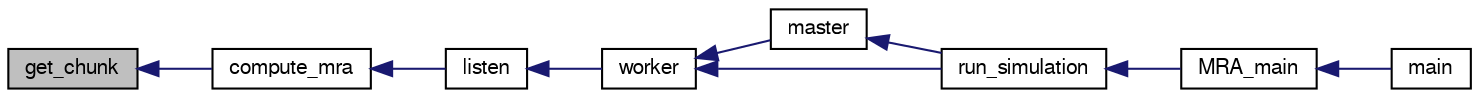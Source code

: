digraph G
{
  edge [fontname="FreeSans",fontsize="10",labelfontname="FreeSans",labelfontsize="10"];
  node [fontname="FreeSans",fontsize="10",shape=record];
  rankdir="LR";
  Node1 [label="get_chunk",height=0.2,width=0.4,color="black", fillcolor="grey75", style="filled" fontcolor="black"];
  Node1 -> Node2 [dir="back",color="midnightblue",fontsize="10",style="solid"];
  Node2 [label="compute_mra",height=0.2,width=0.4,color="black", fillcolor="white", style="filled",URL="$worker_8c.html#a423d34a846a9eaf36a1a66c67f5f4c5a",tooltip="Process that computes a task."];
  Node2 -> Node3 [dir="back",color="midnightblue",fontsize="10",style="solid"];
  Node3 [label="listen",height=0.2,width=0.4,color="black", fillcolor="white", style="filled",URL="$worker_8c.html#ae5123b5afbaa2771b1b7e53d9f98da6c",tooltip="Process that listens for tasks."];
  Node3 -> Node4 [dir="back",color="midnightblue",fontsize="10",style="solid"];
  Node4 [label="worker",height=0.2,width=0.4,color="black", fillcolor="white", style="filled",URL="$worker_8c.html#ac819c9c16338aba7a4e59c8507a6d60e",tooltip="Main worker function."];
  Node4 -> Node5 [dir="back",color="midnightblue",fontsize="10",style="solid"];
  Node5 [label="master",height=0.2,width=0.4,color="black", fillcolor="white", style="filled",URL="$simcore_8c.html#a8334c270611cbc51b46c9212c3438d6f",tooltip="Main master function."];
  Node5 -> Node6 [dir="back",color="midnightblue",fontsize="10",style="solid"];
  Node6 [label="run_simulation",height=0.2,width=0.4,color="black", fillcolor="white", style="filled",URL="$simcore_8c.html#a30374047fbbd4e1bfb41a8b8db7380e4"];
  Node6 -> Node7 [dir="back",color="midnightblue",fontsize="10",style="solid"];
  Node7 [label="MRA_main",height=0.2,width=0.4,color="black", fillcolor="white", style="filled",URL="$mra_8h.html#a002d713ab68756c7102fdf5d914a30da"];
  Node7 -> Node8 [dir="back",color="midnightblue",fontsize="10",style="solid"];
  Node8 [label="main",height=0.2,width=0.4,color="black", fillcolor="white", style="filled",URL="$hello_8c.html#a0ddf1224851353fc92bfbff6f499fa97"];
  Node4 -> Node6 [dir="back",color="midnightblue",fontsize="10",style="solid"];
}

